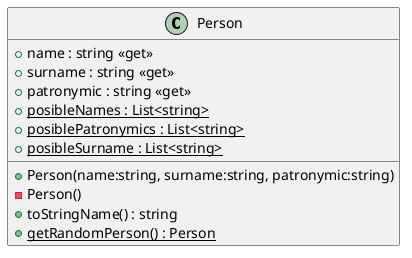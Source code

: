 @startuml
class Person {
    + name : string <<get>>
    + surname : string <<get>>
    + patronymic : string <<get>>
    + Person(name:string, surname:string, patronymic:string)
    - Person()
    + toStringName() : string
    + {static} posibleNames : List<string>
    + {static} posiblePatronymics : List<string>
    + {static} posibleSurname : List<string>
    + {static} getRandomPerson() : Person
}
@enduml
